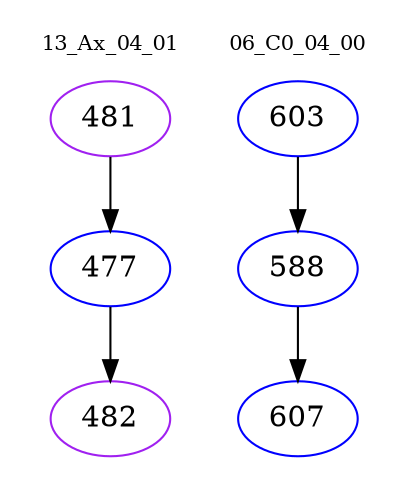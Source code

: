 digraph{
subgraph cluster_0 {
color = white
label = "13_Ax_04_01";
fontsize=10;
T0_481 [label="481", color="purple"]
T0_481 -> T0_477 [color="black"]
T0_477 [label="477", color="blue"]
T0_477 -> T0_482 [color="black"]
T0_482 [label="482", color="purple"]
}
subgraph cluster_1 {
color = white
label = "06_C0_04_00";
fontsize=10;
T1_603 [label="603", color="blue"]
T1_603 -> T1_588 [color="black"]
T1_588 [label="588", color="blue"]
T1_588 -> T1_607 [color="black"]
T1_607 [label="607", color="blue"]
}
}
